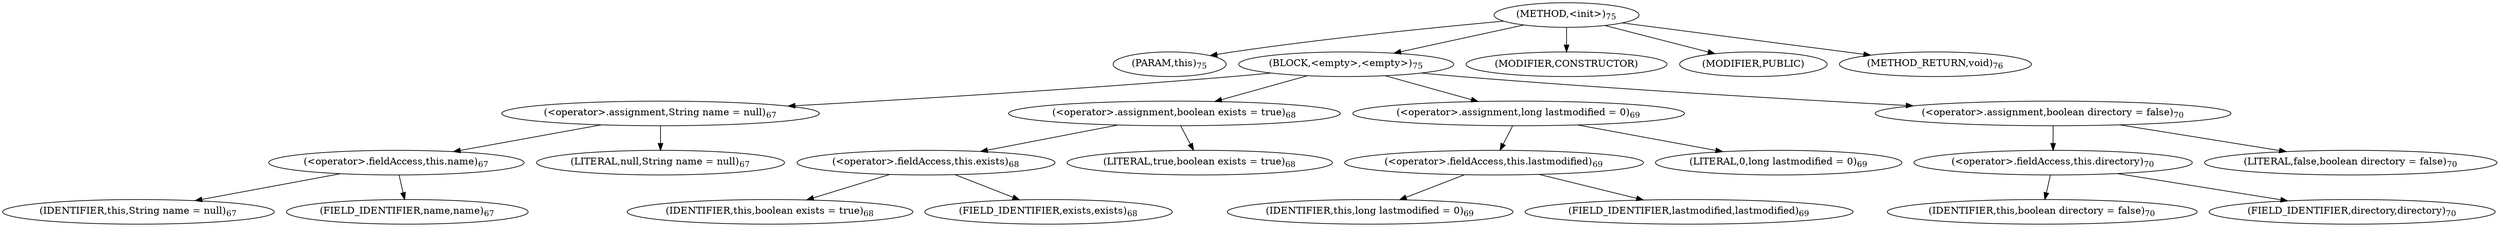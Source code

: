 digraph "&lt;init&gt;" {  
"52" [label = <(METHOD,&lt;init&gt;)<SUB>75</SUB>> ]
"53" [label = <(PARAM,this)<SUB>75</SUB>> ]
"54" [label = <(BLOCK,&lt;empty&gt;,&lt;empty&gt;)<SUB>75</SUB>> ]
"55" [label = <(&lt;operator&gt;.assignment,String name = null)<SUB>67</SUB>> ]
"56" [label = <(&lt;operator&gt;.fieldAccess,this.name)<SUB>67</SUB>> ]
"57" [label = <(IDENTIFIER,this,String name = null)<SUB>67</SUB>> ]
"58" [label = <(FIELD_IDENTIFIER,name,name)<SUB>67</SUB>> ]
"59" [label = <(LITERAL,null,String name = null)<SUB>67</SUB>> ]
"60" [label = <(&lt;operator&gt;.assignment,boolean exists = true)<SUB>68</SUB>> ]
"61" [label = <(&lt;operator&gt;.fieldAccess,this.exists)<SUB>68</SUB>> ]
"62" [label = <(IDENTIFIER,this,boolean exists = true)<SUB>68</SUB>> ]
"63" [label = <(FIELD_IDENTIFIER,exists,exists)<SUB>68</SUB>> ]
"64" [label = <(LITERAL,true,boolean exists = true)<SUB>68</SUB>> ]
"65" [label = <(&lt;operator&gt;.assignment,long lastmodified = 0)<SUB>69</SUB>> ]
"66" [label = <(&lt;operator&gt;.fieldAccess,this.lastmodified)<SUB>69</SUB>> ]
"67" [label = <(IDENTIFIER,this,long lastmodified = 0)<SUB>69</SUB>> ]
"68" [label = <(FIELD_IDENTIFIER,lastmodified,lastmodified)<SUB>69</SUB>> ]
"69" [label = <(LITERAL,0,long lastmodified = 0)<SUB>69</SUB>> ]
"70" [label = <(&lt;operator&gt;.assignment,boolean directory = false)<SUB>70</SUB>> ]
"71" [label = <(&lt;operator&gt;.fieldAccess,this.directory)<SUB>70</SUB>> ]
"72" [label = <(IDENTIFIER,this,boolean directory = false)<SUB>70</SUB>> ]
"73" [label = <(FIELD_IDENTIFIER,directory,directory)<SUB>70</SUB>> ]
"74" [label = <(LITERAL,false,boolean directory = false)<SUB>70</SUB>> ]
"75" [label = <(MODIFIER,CONSTRUCTOR)> ]
"76" [label = <(MODIFIER,PUBLIC)> ]
"77" [label = <(METHOD_RETURN,void)<SUB>76</SUB>> ]
  "52" -> "53" 
  "52" -> "54" 
  "52" -> "75" 
  "52" -> "76" 
  "52" -> "77" 
  "54" -> "55" 
  "54" -> "60" 
  "54" -> "65" 
  "54" -> "70" 
  "55" -> "56" 
  "55" -> "59" 
  "56" -> "57" 
  "56" -> "58" 
  "60" -> "61" 
  "60" -> "64" 
  "61" -> "62" 
  "61" -> "63" 
  "65" -> "66" 
  "65" -> "69" 
  "66" -> "67" 
  "66" -> "68" 
  "70" -> "71" 
  "70" -> "74" 
  "71" -> "72" 
  "71" -> "73" 
}
